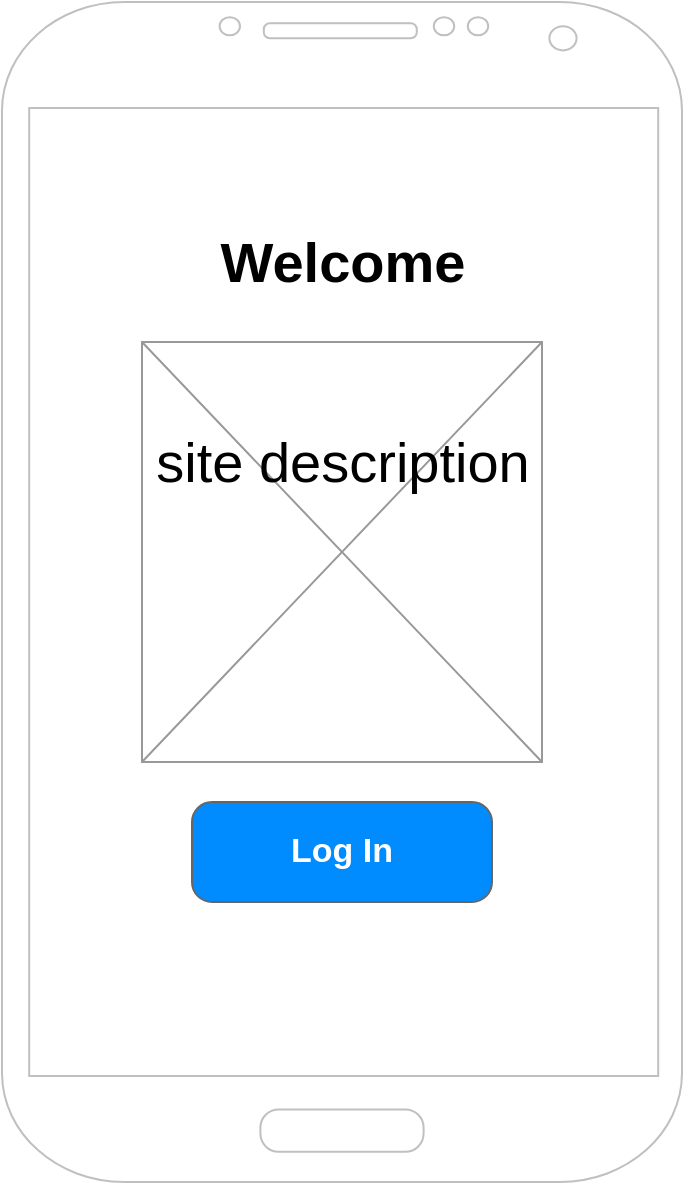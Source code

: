 <mxfile version="14.5.8" type="github" pages="5">
  <diagram id="xGYEN_YDBd0MPvYQTCn3" name="Log in">
    <mxGraphModel dx="2062" dy="785" grid="1" gridSize="10" guides="1" tooltips="1" connect="1" arrows="1" fold="1" page="1" pageScale="1" pageWidth="850" pageHeight="1100" math="0" shadow="0">
      <root>
        <mxCell id="0" />
        <mxCell id="1" parent="0" />
        <mxCell id="TJ5ipinpaWHkUtVqbD3Q-1" value="" style="verticalLabelPosition=bottom;shadow=0;dashed=0;align=center;html=1;verticalAlign=top;strokeWidth=1;shape=mxgraph.mockup.graphics.simpleIcon;strokeColor=#999999;" parent="1" vertex="1">
          <mxGeometry x="340" y="190" width="200" height="210" as="geometry" />
        </mxCell>
        <mxCell id="DMMAmkQdfKEmFoRHiOaA-1" value="" style="verticalLabelPosition=bottom;verticalAlign=top;html=1;shadow=0;dashed=0;strokeWidth=1;shape=mxgraph.android.phone2;strokeColor=#c0c0c0;" parent="1" vertex="1">
          <mxGeometry x="270" y="20" width="340" height="590" as="geometry" />
        </mxCell>
        <mxCell id="DMMAmkQdfKEmFoRHiOaA-2" value="Log In" style="strokeWidth=1;shadow=0;dashed=0;align=center;html=1;shape=mxgraph.mockup.buttons.button;strokeColor=#666666;fontColor=#ffffff;mainText=;buttonStyle=round;fontSize=17;fontStyle=1;fillColor=#008cff;whiteSpace=wrap;" parent="1" vertex="1">
          <mxGeometry x="365" y="420" width="150" height="50" as="geometry" />
        </mxCell>
        <mxCell id="DMMAmkQdfKEmFoRHiOaA-3" value="Welcome" style="text;html=1;align=center;verticalAlign=middle;resizable=0;points=[];autosize=1;strokeColor=none;fontSize=28;fontStyle=1" parent="1" vertex="1">
          <mxGeometry x="370" y="130" width="140" height="40" as="geometry" />
        </mxCell>
        <mxCell id="DMMAmkQdfKEmFoRHiOaA-4" value="site description" style="text;html=1;align=center;verticalAlign=middle;resizable=0;points=[];autosize=1;strokeColor=none;fontSize=28;" parent="1" vertex="1">
          <mxGeometry x="340" y="230" width="200" height="40" as="geometry" />
        </mxCell>
      </root>
    </mxGraphModel>
  </diagram>
  <diagram id="bmVRIKpR0ZhhhKk3RQmt" name="Favourite Management">
    <mxGraphModel dx="2062" dy="785" grid="1" gridSize="10" guides="1" tooltips="1" connect="1" arrows="1" fold="1" page="1" pageScale="1" pageWidth="850" pageHeight="1100" math="0" shadow="0">
      <root>
        <mxCell id="IKgI7aEOmFhG3yRgOAxm-0" />
        <mxCell id="IKgI7aEOmFhG3yRgOAxm-1" parent="IKgI7aEOmFhG3yRgOAxm-0" />
        <mxCell id="h-pM8wiKhdDk-ymCtJ5F-1" value="First time use" style="text;html=1;align=center;verticalAlign=middle;resizable=0;points=[];autosize=1;strokeColor=none;fontSize=28;" parent="IKgI7aEOmFhG3yRgOAxm-1" vertex="1">
          <mxGeometry x="10" y="10" width="180" height="40" as="geometry" />
        </mxCell>
        <mxCell id="1_PBgK9wySVyO0oEIULW-0" value="" style="group" parent="IKgI7aEOmFhG3yRgOAxm-1" vertex="1" connectable="0">
          <mxGeometry x="240" y="30" width="370" height="700" as="geometry" />
        </mxCell>
        <mxCell id="h-pM8wiKhdDk-ymCtJ5F-0" value="" style="verticalLabelPosition=bottom;verticalAlign=top;html=1;shadow=0;dashed=0;strokeWidth=1;shape=mxgraph.android.phone2;strokeColor=#c0c0c0;fontSize=28;" parent="1_PBgK9wySVyO0oEIULW-0" vertex="1">
          <mxGeometry width="370" height="700" as="geometry" />
        </mxCell>
        <mxCell id="h-pM8wiKhdDk-ymCtJ5F-2" value="Which courses are you interested in" style="text;html=1;align=center;verticalAlign=middle;resizable=0;points=[];autosize=1;strokeColor=none;fontSize=20;" parent="1_PBgK9wySVyO0oEIULW-0" vertex="1">
          <mxGeometry x="20" y="100" width="330" height="30" as="geometry" />
        </mxCell>
        <mxCell id="h-pM8wiKhdDk-ymCtJ5F-3" value="" style="strokeWidth=1;shadow=0;dashed=0;align=center;html=1;shape=mxgraph.mockup.forms.rrect;rSize=0;strokeColor=#999999;fillColor=#ffffff;recursiveResize=0;fontSize=20;" parent="1_PBgK9wySVyO0oEIULW-0" vertex="1">
          <mxGeometry x="30" y="235" width="280" height="275" as="geometry" />
        </mxCell>
        <mxCell id="h-pM8wiKhdDk-ymCtJ5F-4" value="Option 1" style="strokeWidth=1;shadow=0;dashed=0;align=center;html=1;shape=mxgraph.mockup.forms.rrect;rSize=0;fillColor=#eeeeee;strokeColor=#999999;gradientColor=#cccccc;align=left;spacingLeft=4;fontSize=17;fontColor=#666666;labelPosition=right;" parent="h-pM8wiKhdDk-ymCtJ5F-3" vertex="1">
          <mxGeometry x="8" y="7.5" width="15" height="15" as="geometry" />
        </mxCell>
        <mxCell id="h-pM8wiKhdDk-ymCtJ5F-5" value="Option 2" style="strokeWidth=1;shadow=0;dashed=0;align=center;html=1;shape=mxgraph.mockup.forms.rrect;rSize=0;fillColor=#eeeeee;strokeColor=#999999;gradientColor=#cccccc;align=left;spacingLeft=4;fontSize=17;fontColor=#666666;labelPosition=right;" parent="h-pM8wiKhdDk-ymCtJ5F-3" vertex="1">
          <mxGeometry x="8" y="37.5" width="15" height="15" as="geometry" />
        </mxCell>
        <mxCell id="h-pM8wiKhdDk-ymCtJ5F-6" value="Option 3" style="strokeWidth=1;shadow=0;dashed=0;align=center;html=1;shape=mxgraph.mockup.forms.checkbox;rSize=0;resizable=0;fillColor=#aaaaaa;strokeColor=#444444;gradientColor=#666666;align=left;spacingLeft=4;fontSize=17;fontColor=#008cff;labelPosition=right;" parent="h-pM8wiKhdDk-ymCtJ5F-3" vertex="1">
          <mxGeometry x="8" y="67.5" width="15" height="15" as="geometry" />
        </mxCell>
        <mxCell id="h-pM8wiKhdDk-ymCtJ5F-7" value="Option 4" style="strokeWidth=1;shadow=0;dashed=0;align=center;html=1;shape=mxgraph.mockup.forms.rrect;rSize=0;fillColor=#eeeeee;strokeColor=#999999;gradientColor=#cccccc;align=left;spacingLeft=4;fontSize=17;fontColor=#666666;labelPosition=right;" parent="h-pM8wiKhdDk-ymCtJ5F-3" vertex="1">
          <mxGeometry x="8" y="97.5" width="15" height="15" as="geometry" />
        </mxCell>
        <mxCell id="h-pM8wiKhdDk-ymCtJ5F-8" value="" style="shape=rect;fillColor=#e0e0e0;strokeColor=none;fontSize=24;" parent="1_PBgK9wySVyO0oEIULW-0" vertex="1">
          <mxGeometry x="30" y="160" width="300" height="40" as="geometry" />
        </mxCell>
        <mxCell id="h-pM8wiKhdDk-ymCtJ5F-9" value="" style="html=1;strokeWidth=1;shadow=0;dashed=0;shape=mxgraph.ios7ui.marginRect;rx=3;ry=3;rectMargin=5;strokeColor=none;" parent="h-pM8wiKhdDk-ymCtJ5F-8" vertex="1">
          <mxGeometry width="300" height="40" as="geometry" />
        </mxCell>
        <mxCell id="h-pM8wiKhdDk-ymCtJ5F-10" value="Search" style="shape=mxgraph.ios7.icons.looking_glass;strokeColor=#e0e0e0;fillColor=none;fontColor=#e0e0e0;labelPosition=right;verticalLabelPosition=middle;align=left;verticalAlign=middle;fontSize=6;fontStyle=0;spacingTop=2;" parent="h-pM8wiKhdDk-ymCtJ5F-8" vertex="1">
          <mxGeometry x="0.5" y="0.5" width="6" height="6" relative="1" as="geometry">
            <mxPoint x="-17" y="-3" as="offset" />
          </mxGeometry>
        </mxCell>
        <mxCell id="iGmD4QN3t9cba1ILdnTS-0" value="Done/Next" style="strokeWidth=1;shadow=0;dashed=0;align=center;html=1;shape=mxgraph.mockup.buttons.button;strokeColor=#666666;fontColor=#ffffff;mainText=;buttonStyle=round;fontSize=17;fontStyle=1;fillColor=#008cff;whiteSpace=wrap;" parent="1_PBgK9wySVyO0oEIULW-0" vertex="1">
          <mxGeometry x="179" y="560" width="150" height="50" as="geometry" />
        </mxCell>
      </root>
    </mxGraphModel>
  </diagram>
  <diagram id="MjjNa2f0SKt17903j1sM" name="Home Page">
    <mxGraphModel dx="2062" dy="785" grid="1" gridSize="10" guides="1" tooltips="1" connect="1" arrows="1" fold="1" page="1" pageScale="1" pageWidth="850" pageHeight="1100" math="0" shadow="0">
      <root>
        <mxCell id="J984BzK3QruMOZnwUzdc-0" />
        <mxCell id="J984BzK3QruMOZnwUzdc-1" parent="J984BzK3QruMOZnwUzdc-0" />
        <mxCell id="FWLkKUj0DHl-37oGhchk-0" value="" style="group" parent="J984BzK3QruMOZnwUzdc-1" vertex="1" connectable="0">
          <mxGeometry x="235" y="40" width="380" height="740" as="geometry" />
        </mxCell>
        <mxCell id="J984BzK3QruMOZnwUzdc-2" value="" style="verticalLabelPosition=bottom;verticalAlign=top;html=1;shadow=0;dashed=0;strokeWidth=1;shape=mxgraph.android.phone2;strokeColor=#c0c0c0;fontSize=20;" parent="FWLkKUj0DHl-37oGhchk-0" vertex="1">
          <mxGeometry width="380" height="740" as="geometry" />
        </mxCell>
        <mxCell id="J984BzK3QruMOZnwUzdc-3" value="Stackoverflow favourite feed" style="whiteSpace=wrap;html=1;aspect=fixed;fontSize=20;" parent="FWLkKUj0DHl-37oGhchk-0" vertex="1">
          <mxGeometry x="45" y="330" width="290" height="290" as="geometry" />
        </mxCell>
        <mxCell id="J984BzK3QruMOZnwUzdc-4" value="Course choice" style="strokeWidth=1;shadow=0;dashed=0;align=center;html=1;shape=mxgraph.mockup.forms.comboBox;strokeColor=#999999;fillColor=#ddeeff;align=left;fillColor2=#aaddff;mainText=;fontColor=#666666;fontSize=17;spacingLeft=3;" parent="FWLkKUj0DHl-37oGhchk-0" vertex="1">
          <mxGeometry x="40" y="280" width="150" height="30" as="geometry" />
        </mxCell>
        <mxCell id="J984BzK3QruMOZnwUzdc-5" value="Wits Overflow" style="text;html=1;align=center;verticalAlign=middle;resizable=0;points=[];autosize=1;strokeColor=none;fontSize=35;" parent="FWLkKUj0DHl-37oGhchk-0" vertex="1">
          <mxGeometry x="75" y="160" width="230" height="50" as="geometry" />
        </mxCell>
        <mxCell id="4cxbDs5Yv2ow_U0DcpBr-0" value="Add courses" style="strokeWidth=1;shadow=0;dashed=0;align=center;html=1;shape=mxgraph.mockup.buttons.button;strokeColor=#666666;fontColor=#ffffff;mainText=;buttonStyle=round;fontSize=17;fontStyle=1;fillColor=#008cff;whiteSpace=wrap;" parent="FWLkKUj0DHl-37oGhchk-0" vertex="1">
          <mxGeometry x="215" y="90" width="140" height="30" as="geometry" />
        </mxCell>
        <mxCell id="4cxbDs5Yv2ow_U0DcpBr-1" value="Log Out" style="strokeWidth=1;shadow=0;dashed=0;align=center;html=1;shape=mxgraph.mockup.buttons.button;strokeColor=#666666;fontColor=#ffffff;mainText=;buttonStyle=round;fontSize=17;fontStyle=1;fillColor=#008cff;whiteSpace=wrap;" parent="FWLkKUj0DHl-37oGhchk-0" vertex="1">
          <mxGeometry x="25" y="90" width="106" height="30" as="geometry" />
        </mxCell>
        <mxCell id="9J6SxrDEwlrWU5JxHQgu-0" value="Search" style="strokeWidth=1;shadow=0;dashed=0;align=center;html=1;shape=mxgraph.mockup.forms.searchBox;strokeColor=#999999;mainText=;strokeColor2=#008cff;fontColor=#666666;fontSize=17;align=left;spacingLeft=3;" parent="FWLkKUj0DHl-37oGhchk-0" vertex="1">
          <mxGeometry x="200" y="280" width="145" height="30" as="geometry" />
        </mxCell>
      </root>
    </mxGraphModel>
  </diagram>
  <diagram id="oMdsH15nOSjPR7AjjJ6u" name="News Feed">
    <mxGraphModel dx="2062" dy="785" grid="1" gridSize="10" guides="1" tooltips="1" connect="1" arrows="1" fold="1" page="1" pageScale="1" pageWidth="850" pageHeight="1100" math="0" shadow="0">
      <root>
        <mxCell id="5TTQ62l5hQypaiG2aimG-0" />
        <mxCell id="5TTQ62l5hQypaiG2aimG-1" parent="5TTQ62l5hQypaiG2aimG-0" />
        <mxCell id="5TTQ62l5hQypaiG2aimG-2" value="Wits overflow favorite feed" style="text;html=1;align=center;verticalAlign=middle;resizable=0;points=[];autosize=1;strokeColor=none;fontSize=35;" parent="5TTQ62l5hQypaiG2aimG-1" vertex="1">
          <mxGeometry x="185" y="35" width="430" height="50" as="geometry" />
        </mxCell>
        <mxCell id="QRfyQm6hzYjoRUZLdzFa-7" value="" style="group" parent="5TTQ62l5hQypaiG2aimG-1" vertex="1" connectable="0">
          <mxGeometry x="100" y="150" width="690" height="180" as="geometry" />
        </mxCell>
        <mxCell id="5TTQ62l5hQypaiG2aimG-3" value="" style="rounded=0;whiteSpace=wrap;html=1;fontSize=35;" parent="QRfyQm6hzYjoRUZLdzFa-7" vertex="1">
          <mxGeometry width="690" height="180" as="geometry" />
        </mxCell>
        <mxCell id="QRfyQm6hzYjoRUZLdzFa-0" value="Question heading" style="rounded=0;whiteSpace=wrap;html=1;fontSize=35;" parent="QRfyQm6hzYjoRUZLdzFa-7" vertex="1">
          <mxGeometry x="100" y="50" width="380" height="40" as="geometry" />
        </mxCell>
        <mxCell id="QRfyQm6hzYjoRUZLdzFa-1" value="Question body" style="rounded=0;whiteSpace=wrap;html=1;fontSize=35;" parent="QRfyQm6hzYjoRUZLdzFa-7" vertex="1">
          <mxGeometry x="100" y="100" width="380" height="60" as="geometry" />
        </mxCell>
        <mxCell id="QRfyQm6hzYjoRUZLdzFa-4" value="Score" style="rounded=0;whiteSpace=wrap;html=1;fontSize=35;" parent="QRfyQm6hzYjoRUZLdzFa-7" vertex="1">
          <mxGeometry x="10" y="70" width="60" height="40" as="geometry" />
        </mxCell>
        <mxCell id="QRfyQm6hzYjoRUZLdzFa-5" value="Date" style="rounded=0;whiteSpace=wrap;html=1;fontSize=35;" parent="QRfyQm6hzYjoRUZLdzFa-7" vertex="1">
          <mxGeometry x="500" y="140" width="120" height="40" as="geometry" />
        </mxCell>
        <mxCell id="QRfyQm6hzYjoRUZLdzFa-6" value="Course module and class" style="rounded=0;whiteSpace=wrap;html=1;fontSize=21;" parent="QRfyQm6hzYjoRUZLdzFa-7" vertex="1">
          <mxGeometry x="100" y="10" width="510" height="20" as="geometry" />
        </mxCell>
        <mxCell id="QRfyQm6hzYjoRUZLdzFa-8" value="" style="group" parent="5TTQ62l5hQypaiG2aimG-1" vertex="1" connectable="0">
          <mxGeometry x="100" y="340" width="690" height="180" as="geometry" />
        </mxCell>
        <mxCell id="QRfyQm6hzYjoRUZLdzFa-9" value="" style="rounded=0;whiteSpace=wrap;html=1;fontSize=35;" parent="QRfyQm6hzYjoRUZLdzFa-8" vertex="1">
          <mxGeometry width="690" height="180" as="geometry" />
        </mxCell>
        <mxCell id="QRfyQm6hzYjoRUZLdzFa-10" value="Question heading" style="rounded=0;whiteSpace=wrap;html=1;fontSize=35;" parent="QRfyQm6hzYjoRUZLdzFa-8" vertex="1">
          <mxGeometry x="100" y="50" width="380" height="40" as="geometry" />
        </mxCell>
        <mxCell id="QRfyQm6hzYjoRUZLdzFa-11" value="Question body" style="rounded=0;whiteSpace=wrap;html=1;fontSize=35;" parent="QRfyQm6hzYjoRUZLdzFa-8" vertex="1">
          <mxGeometry x="100" y="100" width="380" height="60" as="geometry" />
        </mxCell>
        <mxCell id="QRfyQm6hzYjoRUZLdzFa-12" value="Score" style="rounded=0;whiteSpace=wrap;html=1;fontSize=35;" parent="QRfyQm6hzYjoRUZLdzFa-8" vertex="1">
          <mxGeometry x="10" y="70" width="60" height="40" as="geometry" />
        </mxCell>
        <mxCell id="QRfyQm6hzYjoRUZLdzFa-13" value="Date" style="rounded=0;whiteSpace=wrap;html=1;fontSize=35;" parent="QRfyQm6hzYjoRUZLdzFa-8" vertex="1">
          <mxGeometry x="500" y="140" width="120" height="40" as="geometry" />
        </mxCell>
        <mxCell id="QRfyQm6hzYjoRUZLdzFa-14" value="Course module and class" style="rounded=0;whiteSpace=wrap;html=1;fontSize=21;" parent="QRfyQm6hzYjoRUZLdzFa-8" vertex="1">
          <mxGeometry x="100" y="10" width="510" height="20" as="geometry" />
        </mxCell>
        <mxCell id="QRfyQm6hzYjoRUZLdzFa-15" value="" style="group" parent="5TTQ62l5hQypaiG2aimG-1" vertex="1" connectable="0">
          <mxGeometry x="100" y="530" width="690" height="180" as="geometry" />
        </mxCell>
        <mxCell id="QRfyQm6hzYjoRUZLdzFa-16" value="" style="rounded=0;whiteSpace=wrap;html=1;fontSize=35;" parent="QRfyQm6hzYjoRUZLdzFa-15" vertex="1">
          <mxGeometry width="690" height="180" as="geometry" />
        </mxCell>
        <mxCell id="QRfyQm6hzYjoRUZLdzFa-17" value="Question heading" style="rounded=0;whiteSpace=wrap;html=1;fontSize=35;" parent="QRfyQm6hzYjoRUZLdzFa-15" vertex="1">
          <mxGeometry x="100" y="50" width="380" height="40" as="geometry" />
        </mxCell>
        <mxCell id="QRfyQm6hzYjoRUZLdzFa-18" value="Question body" style="rounded=0;whiteSpace=wrap;html=1;fontSize=35;" parent="QRfyQm6hzYjoRUZLdzFa-15" vertex="1">
          <mxGeometry x="100" y="100" width="380" height="60" as="geometry" />
        </mxCell>
        <mxCell id="QRfyQm6hzYjoRUZLdzFa-19" value="Score" style="rounded=0;whiteSpace=wrap;html=1;fontSize=35;" parent="QRfyQm6hzYjoRUZLdzFa-15" vertex="1">
          <mxGeometry x="10" y="70" width="60" height="40" as="geometry" />
        </mxCell>
        <mxCell id="QRfyQm6hzYjoRUZLdzFa-20" value="Date" style="rounded=0;whiteSpace=wrap;html=1;fontSize=35;" parent="QRfyQm6hzYjoRUZLdzFa-15" vertex="1">
          <mxGeometry x="500" y="140" width="120" height="40" as="geometry" />
        </mxCell>
        <mxCell id="QRfyQm6hzYjoRUZLdzFa-21" value="Course module and class" style="rounded=0;whiteSpace=wrap;html=1;fontSize=21;" parent="QRfyQm6hzYjoRUZLdzFa-15" vertex="1">
          <mxGeometry x="100" y="10" width="510" height="20" as="geometry" />
        </mxCell>
      </root>
    </mxGraphModel>
  </diagram>
  <diagram id="hD81AxYCB1gOTffl0J_c" name="Question Page">
    <mxGraphModel dx="2062" dy="785" grid="1" gridSize="10" guides="1" tooltips="1" connect="1" arrows="1" fold="1" page="1" pageScale="1" pageWidth="850" pageHeight="1100" math="0" shadow="0">
      <root>
        <mxCell id="TyaoYPacvzeRjemmxLD4-0" />
        <mxCell id="TyaoYPacvzeRjemmxLD4-1" parent="TyaoYPacvzeRjemmxLD4-0" />
        <mxCell id="TyaoYPacvzeRjemmxLD4-2" value="Specific Question Page" style="text;html=1;align=center;verticalAlign=middle;resizable=0;points=[];autosize=1;strokeColor=none;fontSize=21;" parent="TyaoYPacvzeRjemmxLD4-1" vertex="1">
          <mxGeometry x="220" y="20" width="230" height="30" as="geometry" />
        </mxCell>
        <mxCell id="kdflw1HYr7syCRra5qtN-1" value="" style="rounded=0;whiteSpace=wrap;html=1;fontSize=35;" parent="TyaoYPacvzeRjemmxLD4-1" vertex="1">
          <mxGeometry x="100" y="160" width="700" height="340" as="geometry" />
        </mxCell>
        <mxCell id="kdflw1HYr7syCRra5qtN-2" value="Question heading" style="rounded=0;whiteSpace=wrap;html=1;fontSize=35;" parent="TyaoYPacvzeRjemmxLD4-1" vertex="1">
          <mxGeometry x="235" y="70" width="380" height="40" as="geometry" />
        </mxCell>
        <mxCell id="kdflw1HYr7syCRra5qtN-3" value="Question body" style="rounded=0;whiteSpace=wrap;html=1;fontSize=35;" parent="TyaoYPacvzeRjemmxLD4-1" vertex="1">
          <mxGeometry x="200" y="170" width="460" height="250" as="geometry" />
        </mxCell>
        <mxCell id="kdflw1HYr7syCRra5qtN-5" value="Date" style="rounded=0;whiteSpace=wrap;html=1;fontSize=35;" parent="TyaoYPacvzeRjemmxLD4-1" vertex="1">
          <mxGeometry x="370" y="110" width="120" height="40" as="geometry" />
        </mxCell>
        <mxCell id="kdflw1HYr7syCRra5qtN-6" value="Course module and class" style="rounded=0;whiteSpace=wrap;html=1;fontSize=21;" parent="TyaoYPacvzeRjemmxLD4-1" vertex="1">
          <mxGeometry x="195" y="150" width="510" height="20" as="geometry" />
        </mxCell>
        <mxCell id="kdflw1HYr7syCRra5qtN-7" value="" style="shape=singleArrow;direction=north;whiteSpace=wrap;html=1;fontSize=21;arrowWidth=0.32;arrowSize=0.38;" parent="TyaoYPacvzeRjemmxLD4-1" vertex="1">
          <mxGeometry x="120" y="160" width="50" height="50" as="geometry" />
        </mxCell>
        <mxCell id="kdflw1HYr7syCRra5qtN-8" value="" style="shape=singleArrow;direction=north;whiteSpace=wrap;html=1;fontSize=21;arrowWidth=0.32;arrowSize=0.38;rotation=-180;" parent="TyaoYPacvzeRjemmxLD4-1" vertex="1">
          <mxGeometry x="120" y="260" width="50" height="50" as="geometry" />
        </mxCell>
        <mxCell id="kdflw1HYr7syCRra5qtN-9" value="2" style="text;html=1;strokeColor=none;fillColor=none;align=center;verticalAlign=middle;whiteSpace=wrap;rounded=0;fontSize=21;" parent="TyaoYPacvzeRjemmxLD4-1" vertex="1">
          <mxGeometry x="125" y="220" width="40" height="20" as="geometry" />
        </mxCell>
        <mxCell id="kdflw1HYr7syCRra5qtN-10" value="Author" style="rounded=0;whiteSpace=wrap;html=1;fontSize=21;" parent="TyaoYPacvzeRjemmxLD4-1" vertex="1">
          <mxGeometry x="670" y="430" width="120" height="60" as="geometry" />
        </mxCell>
        <mxCell id="kdflw1HYr7syCRra5qtN-21" value="Student" style="rounded=0;whiteSpace=wrap;html=1;fontSize=15;" parent="TyaoYPacvzeRjemmxLD4-1" vertex="1">
          <mxGeometry x="700" y="470" width="60" height="10" as="geometry" />
        </mxCell>
        <mxCell id="kdflw1HYr7syCRra5qtN-23" value="" style="shape=image;html=1;verticalAlign=top;verticalLabelPosition=bottom;labelBackgroundColor=#ffffff;imageAspect=0;aspect=fixed;image=https://cdn1.iconfinder.com/data/icons/feather-2/24/flag-128.png;fontSize=15;" parent="TyaoYPacvzeRjemmxLD4-1" vertex="1">
          <mxGeometry x="730" y="170" width="50" height="50" as="geometry" />
        </mxCell>
        <mxCell id="kdflw1HYr7syCRra5qtN-37" value="Answer this question" style="strokeWidth=1;shadow=0;dashed=0;align=center;html=1;shape=mxgraph.mockup.buttons.button;strokeColor=#666666;fontColor=#ffffff;mainText=;buttonStyle=round;fontSize=17;fontStyle=1;fillColor=#008cff;whiteSpace=wrap;" parent="TyaoYPacvzeRjemmxLD4-1" vertex="1">
          <mxGeometry x="260" y="430" width="305" height="50" as="geometry" />
        </mxCell>
        <mxCell id="cca03NamtfLz2wxWhg1B-0" value="" style="group" parent="TyaoYPacvzeRjemmxLD4-1" vertex="1" connectable="0">
          <mxGeometry x="140" y="850" width="660" height="180" as="geometry" />
        </mxCell>
        <mxCell id="kdflw1HYr7syCRra5qtN-25" value="" style="rounded=0;whiteSpace=wrap;html=1;fontSize=21;" parent="cca03NamtfLz2wxWhg1B-0" vertex="1">
          <mxGeometry width="660" height="180" as="geometry" />
        </mxCell>
        <mxCell id="kdflw1HYr7syCRra5qtN-26" value="Answer body" style="rounded=0;whiteSpace=wrap;html=1;fontSize=21;" parent="cca03NamtfLz2wxWhg1B-0" vertex="1">
          <mxGeometry x="95" y="30" width="385" height="130" as="geometry" />
        </mxCell>
        <mxCell id="kdflw1HYr7syCRra5qtN-27" value="Author" style="rounded=0;whiteSpace=wrap;html=1;fontSize=21;" parent="cca03NamtfLz2wxWhg1B-0" vertex="1">
          <mxGeometry x="530" y="110" width="120" height="60" as="geometry" />
        </mxCell>
        <mxCell id="kdflw1HYr7syCRra5qtN-29" value="" style="shape=singleArrow;direction=north;whiteSpace=wrap;html=1;fontSize=21;arrowWidth=0.32;arrowSize=0.38;" parent="cca03NamtfLz2wxWhg1B-0" vertex="1">
          <mxGeometry x="20" y="10" width="50" height="30" as="geometry" />
        </mxCell>
        <mxCell id="kdflw1HYr7syCRra5qtN-30" value="" style="shape=singleArrow;direction=north;whiteSpace=wrap;html=1;fontSize=21;arrowWidth=0.32;arrowSize=0.467;rotation=-180;" parent="cca03NamtfLz2wxWhg1B-0" vertex="1">
          <mxGeometry x="20" y="70" width="50" height="30" as="geometry" />
        </mxCell>
        <mxCell id="kdflw1HYr7syCRra5qtN-31" value="5" style="text;html=1;strokeColor=none;fillColor=none;align=center;verticalAlign=middle;whiteSpace=wrap;rounded=0;fontSize=21;" parent="cca03NamtfLz2wxWhg1B-0" vertex="1">
          <mxGeometry x="25" y="50" width="40" height="20" as="geometry" />
        </mxCell>
        <mxCell id="kdflw1HYr7syCRra5qtN-28" value="" style="edgeStyle=orthogonalEdgeStyle;rounded=0;orthogonalLoop=1;jettySize=auto;html=1;fontSize=21;" parent="cca03NamtfLz2wxWhg1B-0" source="kdflw1HYr7syCRra5qtN-29" target="kdflw1HYr7syCRra5qtN-31" edge="1">
          <mxGeometry relative="1" as="geometry" />
        </mxCell>
        <mxCell id="kdflw1HYr7syCRra5qtN-32" value="" style="shape=image;html=1;verticalAlign=top;verticalLabelPosition=bottom;labelBackgroundColor=#ffffff;imageAspect=0;aspect=fixed;image=https://cdn1.iconfinder.com/data/icons/material-core/18/check-box-outline-128.png;fontSize=21;" parent="cca03NamtfLz2wxWhg1B-0" vertex="1">
          <mxGeometry x="20" y="110" width="50" height="50" as="geometry" />
        </mxCell>
        <mxCell id="kdflw1HYr7syCRra5qtN-34" value="Lecturer" style="rounded=0;whiteSpace=wrap;html=1;fontSize=15;" parent="cca03NamtfLz2wxWhg1B-0" vertex="1">
          <mxGeometry x="560" y="150" width="60" height="10" as="geometry" />
        </mxCell>
        <mxCell id="kdflw1HYr7syCRra5qtN-35" value="" style="shape=image;html=1;verticalAlign=top;verticalLabelPosition=bottom;labelBackgroundColor=#ffffff;imageAspect=0;aspect=fixed;image=https://cdn1.iconfinder.com/data/icons/feather-2/24/flag-128.png;fontSize=15;" parent="cca03NamtfLz2wxWhg1B-0" vertex="1">
          <mxGeometry x="600" y="10" width="50" height="50" as="geometry" />
        </mxCell>
        <mxCell id="cca03NamtfLz2wxWhg1B-1" value="" style="group" parent="TyaoYPacvzeRjemmxLD4-1" vertex="1" connectable="0">
          <mxGeometry x="140" y="510" width="660" height="180" as="geometry" />
        </mxCell>
        <mxCell id="kdflw1HYr7syCRra5qtN-11" value="" style="rounded=0;whiteSpace=wrap;html=1;fontSize=21;" parent="cca03NamtfLz2wxWhg1B-1" vertex="1">
          <mxGeometry width="660" height="180" as="geometry" />
        </mxCell>
        <mxCell id="kdflw1HYr7syCRra5qtN-12" value="Answer body" style="rounded=0;whiteSpace=wrap;html=1;fontSize=21;" parent="cca03NamtfLz2wxWhg1B-1" vertex="1">
          <mxGeometry x="95" y="30" width="385" height="130" as="geometry" />
        </mxCell>
        <mxCell id="kdflw1HYr7syCRra5qtN-13" value="Author" style="rounded=0;whiteSpace=wrap;html=1;fontSize=21;" parent="cca03NamtfLz2wxWhg1B-1" vertex="1">
          <mxGeometry x="530" y="110" width="120" height="60" as="geometry" />
        </mxCell>
        <mxCell id="kdflw1HYr7syCRra5qtN-14" value="" style="shape=singleArrow;direction=north;whiteSpace=wrap;html=1;fontSize=21;arrowWidth=0.32;arrowSize=0.38;" parent="cca03NamtfLz2wxWhg1B-1" vertex="1">
          <mxGeometry x="20" y="10" width="50" height="30" as="geometry" />
        </mxCell>
        <mxCell id="kdflw1HYr7syCRra5qtN-15" value="" style="shape=singleArrow;direction=north;whiteSpace=wrap;html=1;fontSize=21;arrowWidth=0.32;arrowSize=0.467;rotation=-180;" parent="cca03NamtfLz2wxWhg1B-1" vertex="1">
          <mxGeometry x="20" y="70" width="50" height="30" as="geometry" />
        </mxCell>
        <mxCell id="kdflw1HYr7syCRra5qtN-16" value="5" style="text;html=1;strokeColor=none;fillColor=none;align=center;verticalAlign=middle;whiteSpace=wrap;rounded=0;fontSize=21;" parent="cca03NamtfLz2wxWhg1B-1" vertex="1">
          <mxGeometry x="25" y="50" width="40" height="20" as="geometry" />
        </mxCell>
        <mxCell id="kdflw1HYr7syCRra5qtN-17" value="" style="edgeStyle=orthogonalEdgeStyle;rounded=0;orthogonalLoop=1;jettySize=auto;html=1;fontSize=21;" parent="cca03NamtfLz2wxWhg1B-1" source="kdflw1HYr7syCRra5qtN-14" target="kdflw1HYr7syCRra5qtN-16" edge="1">
          <mxGeometry relative="1" as="geometry" />
        </mxCell>
        <mxCell id="kdflw1HYr7syCRra5qtN-18" value="" style="shape=image;html=1;verticalAlign=top;verticalLabelPosition=bottom;labelBackgroundColor=#ffffff;imageAspect=0;aspect=fixed;image=https://cdn1.iconfinder.com/data/icons/material-core/18/check-box-outline-128.png;fontSize=21;" parent="cca03NamtfLz2wxWhg1B-1" vertex="1">
          <mxGeometry x="20" y="110" width="50" height="50" as="geometry" />
        </mxCell>
        <mxCell id="kdflw1HYr7syCRra5qtN-20" value="" style="shape=image;html=1;verticalAlign=top;verticalLabelPosition=bottom;labelBackgroundColor=#ffffff;imageAspect=0;aspect=fixed;image=https://cdn1.iconfinder.com/data/icons/silk2/tick.png;fontSize=21;" parent="cca03NamtfLz2wxWhg1B-1" vertex="1">
          <mxGeometry y="160" width="16" height="16" as="geometry" />
        </mxCell>
        <mxCell id="kdflw1HYr7syCRra5qtN-22" value="Lecturer" style="rounded=0;whiteSpace=wrap;html=1;fontSize=15;" parent="cca03NamtfLz2wxWhg1B-1" vertex="1">
          <mxGeometry x="560" y="150" width="60" height="10" as="geometry" />
        </mxCell>
        <mxCell id="kdflw1HYr7syCRra5qtN-24" value="" style="shape=image;html=1;verticalAlign=top;verticalLabelPosition=bottom;labelBackgroundColor=#ffffff;imageAspect=0;aspect=fixed;image=https://cdn1.iconfinder.com/data/icons/feather-2/24/flag-128.png;fontSize=15;" parent="cca03NamtfLz2wxWhg1B-1" vertex="1">
          <mxGeometry x="600" y="10" width="50" height="50" as="geometry" />
        </mxCell>
        <mxCell id="cca03NamtfLz2wxWhg1B-2" value="" style="rounded=0;whiteSpace=wrap;html=1;fontSize=15;" parent="TyaoYPacvzeRjemmxLD4-1" vertex="1">
          <mxGeometry x="220" y="690" width="570" height="110" as="geometry" />
        </mxCell>
        <mxCell id="cca03NamtfLz2wxWhg1B-3" value="Comment body" style="rounded=0;whiteSpace=wrap;html=1;fontSize=22;" parent="TyaoYPacvzeRjemmxLD4-1" vertex="1">
          <mxGeometry x="300" y="710" width="320" height="70" as="geometry" />
        </mxCell>
        <mxCell id="cca03NamtfLz2wxWhg1B-4" value="Author" style="rounded=0;whiteSpace=wrap;html=1;fontSize=22;" parent="TyaoYPacvzeRjemmxLD4-1" vertex="1">
          <mxGeometry x="680" y="740" width="100" height="40" as="geometry" />
        </mxCell>
        <mxCell id="cca03NamtfLz2wxWhg1B-5" value="" style="shape=image;html=1;verticalAlign=top;verticalLabelPosition=bottom;labelBackgroundColor=#ffffff;imageAspect=0;aspect=fixed;image=https://cdn1.iconfinder.com/data/icons/feather-2/24/flag-128.png;fontSize=22;" parent="TyaoYPacvzeRjemmxLD4-1" vertex="1">
          <mxGeometry x="740" y="700" width="30" height="30" as="geometry" />
        </mxCell>
        <mxCell id="4rp0i3dl7wAa2FVlLsdp-0" value="Back" style="strokeWidth=1;shadow=0;dashed=0;align=center;html=1;shape=mxgraph.mockup.buttons.button;strokeColor=#666666;fontColor=#ffffff;mainText=;buttonStyle=round;fontSize=17;fontStyle=1;fillColor=#008cff;whiteSpace=wrap;" parent="TyaoYPacvzeRjemmxLD4-1" vertex="1">
          <mxGeometry x="40" y="50" width="150" height="50" as="geometry" />
        </mxCell>
      </root>
    </mxGraphModel>
  </diagram>
</mxfile>
